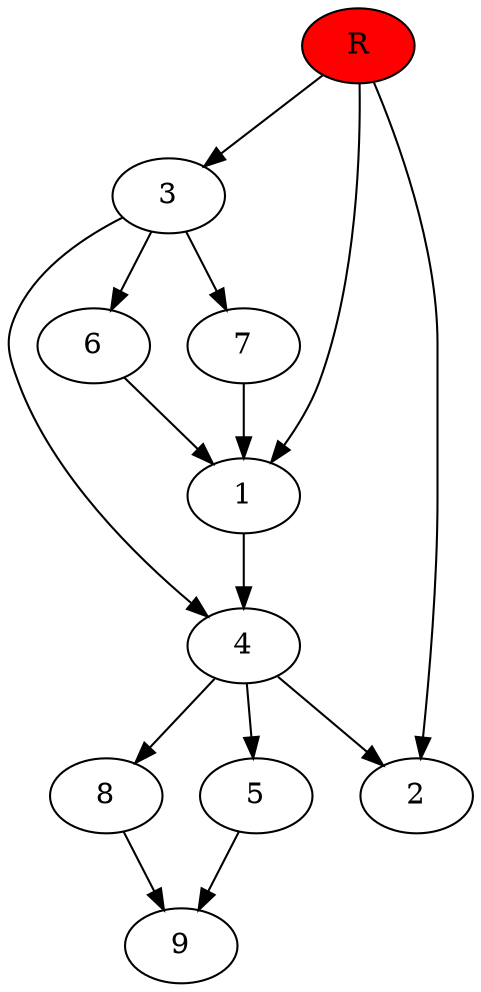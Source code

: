 digraph prb23 {
	1
	2
	3
	4
	5
	6
	7
	8
	R [fillcolor="#ff0000" style=filled]
	1 -> 4
	3 -> 4
	3 -> 6
	3 -> 7
	4 -> 2
	4 -> 5
	4 -> 8
	5 -> 9
	6 -> 1
	7 -> 1
	8 -> 9
	R -> 1
	R -> 2
	R -> 3
}
